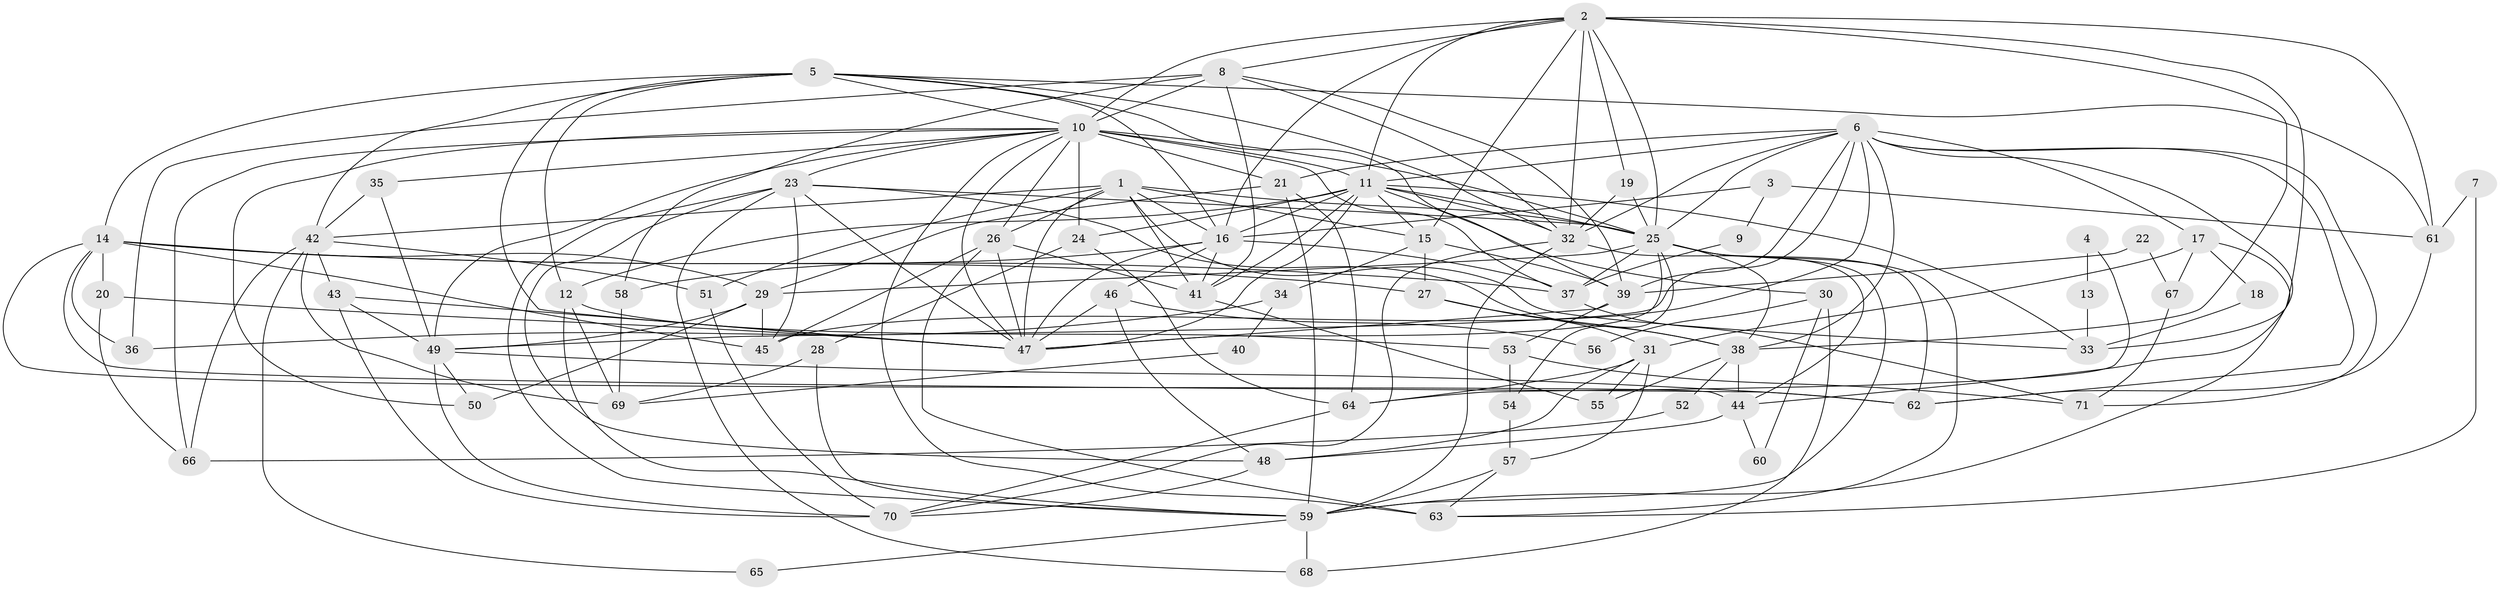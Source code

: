 // original degree distribution, {6: 0.07746478873239436, 5: 0.19718309859154928, 3: 0.2535211267605634, 4: 0.2323943661971831, 2: 0.176056338028169, 8: 0.02112676056338028, 7: 0.028169014084507043, 10: 0.014084507042253521}
// Generated by graph-tools (version 1.1) at 2025/35/03/09/25 02:35:55]
// undirected, 71 vertices, 192 edges
graph export_dot {
graph [start="1"]
  node [color=gray90,style=filled];
  1;
  2;
  3;
  4;
  5;
  6;
  7;
  8;
  9;
  10;
  11;
  12;
  13;
  14;
  15;
  16;
  17;
  18;
  19;
  20;
  21;
  22;
  23;
  24;
  25;
  26;
  27;
  28;
  29;
  30;
  31;
  32;
  33;
  34;
  35;
  36;
  37;
  38;
  39;
  40;
  41;
  42;
  43;
  44;
  45;
  46;
  47;
  48;
  49;
  50;
  51;
  52;
  53;
  54;
  55;
  56;
  57;
  58;
  59;
  60;
  61;
  62;
  63;
  64;
  65;
  66;
  67;
  68;
  69;
  70;
  71;
  1 -- 15 [weight=1.0];
  1 -- 16 [weight=1.0];
  1 -- 25 [weight=1.0];
  1 -- 26 [weight=1.0];
  1 -- 33 [weight=1.0];
  1 -- 41 [weight=1.0];
  1 -- 42 [weight=1.0];
  1 -- 47 [weight=1.0];
  1 -- 51 [weight=1.0];
  2 -- 8 [weight=1.0];
  2 -- 10 [weight=1.0];
  2 -- 11 [weight=1.0];
  2 -- 15 [weight=1.0];
  2 -- 16 [weight=1.0];
  2 -- 19 [weight=1.0];
  2 -- 25 [weight=1.0];
  2 -- 32 [weight=1.0];
  2 -- 33 [weight=1.0];
  2 -- 38 [weight=1.0];
  2 -- 61 [weight=1.0];
  3 -- 9 [weight=1.0];
  3 -- 16 [weight=1.0];
  3 -- 61 [weight=1.0];
  4 -- 13 [weight=1.0];
  4 -- 64 [weight=1.0];
  5 -- 10 [weight=1.0];
  5 -- 12 [weight=1.0];
  5 -- 14 [weight=2.0];
  5 -- 16 [weight=1.0];
  5 -- 32 [weight=1.0];
  5 -- 39 [weight=1.0];
  5 -- 42 [weight=1.0];
  5 -- 47 [weight=1.0];
  5 -- 61 [weight=1.0];
  6 -- 11 [weight=2.0];
  6 -- 17 [weight=1.0];
  6 -- 21 [weight=1.0];
  6 -- 25 [weight=1.0];
  6 -- 32 [weight=1.0];
  6 -- 38 [weight=1.0];
  6 -- 39 [weight=1.0];
  6 -- 44 [weight=2.0];
  6 -- 45 [weight=1.0];
  6 -- 49 [weight=1.0];
  6 -- 62 [weight=1.0];
  6 -- 71 [weight=1.0];
  7 -- 61 [weight=1.0];
  7 -- 63 [weight=1.0];
  8 -- 10 [weight=1.0];
  8 -- 32 [weight=1.0];
  8 -- 36 [weight=1.0];
  8 -- 39 [weight=1.0];
  8 -- 41 [weight=1.0];
  8 -- 58 [weight=1.0];
  9 -- 37 [weight=1.0];
  10 -- 11 [weight=1.0];
  10 -- 21 [weight=5.0];
  10 -- 23 [weight=1.0];
  10 -- 24 [weight=1.0];
  10 -- 25 [weight=2.0];
  10 -- 26 [weight=2.0];
  10 -- 35 [weight=2.0];
  10 -- 37 [weight=1.0];
  10 -- 47 [weight=1.0];
  10 -- 49 [weight=1.0];
  10 -- 50 [weight=1.0];
  10 -- 63 [weight=1.0];
  10 -- 66 [weight=1.0];
  11 -- 12 [weight=1.0];
  11 -- 15 [weight=1.0];
  11 -- 16 [weight=2.0];
  11 -- 24 [weight=1.0];
  11 -- 25 [weight=1.0];
  11 -- 30 [weight=1.0];
  11 -- 32 [weight=1.0];
  11 -- 33 [weight=1.0];
  11 -- 41 [weight=1.0];
  11 -- 47 [weight=1.0];
  12 -- 53 [weight=2.0];
  12 -- 59 [weight=1.0];
  12 -- 69 [weight=1.0];
  13 -- 33 [weight=1.0];
  14 -- 20 [weight=1.0];
  14 -- 27 [weight=1.0];
  14 -- 29 [weight=1.0];
  14 -- 36 [weight=1.0];
  14 -- 37 [weight=1.0];
  14 -- 44 [weight=1.0];
  14 -- 45 [weight=1.0];
  14 -- 62 [weight=1.0];
  15 -- 27 [weight=1.0];
  15 -- 34 [weight=1.0];
  15 -- 39 [weight=1.0];
  16 -- 37 [weight=1.0];
  16 -- 41 [weight=1.0];
  16 -- 46 [weight=2.0];
  16 -- 47 [weight=1.0];
  16 -- 58 [weight=1.0];
  17 -- 18 [weight=1.0];
  17 -- 31 [weight=1.0];
  17 -- 59 [weight=1.0];
  17 -- 67 [weight=1.0];
  18 -- 33 [weight=1.0];
  19 -- 25 [weight=1.0];
  19 -- 32 [weight=2.0];
  20 -- 47 [weight=1.0];
  20 -- 66 [weight=1.0];
  21 -- 29 [weight=1.0];
  21 -- 59 [weight=1.0];
  21 -- 64 [weight=1.0];
  22 -- 39 [weight=1.0];
  22 -- 67 [weight=1.0];
  23 -- 25 [weight=2.0];
  23 -- 38 [weight=1.0];
  23 -- 45 [weight=1.0];
  23 -- 47 [weight=1.0];
  23 -- 48 [weight=1.0];
  23 -- 59 [weight=1.0];
  23 -- 68 [weight=1.0];
  24 -- 28 [weight=1.0];
  24 -- 64 [weight=1.0];
  25 -- 29 [weight=1.0];
  25 -- 37 [weight=1.0];
  25 -- 38 [weight=1.0];
  25 -- 47 [weight=1.0];
  25 -- 54 [weight=1.0];
  25 -- 59 [weight=1.0];
  25 -- 62 [weight=1.0];
  25 -- 63 [weight=1.0];
  26 -- 41 [weight=1.0];
  26 -- 45 [weight=1.0];
  26 -- 47 [weight=1.0];
  26 -- 63 [weight=2.0];
  27 -- 31 [weight=1.0];
  27 -- 38 [weight=1.0];
  28 -- 59 [weight=1.0];
  28 -- 69 [weight=1.0];
  29 -- 45 [weight=1.0];
  29 -- 49 [weight=1.0];
  29 -- 50 [weight=1.0];
  30 -- 56 [weight=1.0];
  30 -- 60 [weight=1.0];
  30 -- 68 [weight=1.0];
  31 -- 48 [weight=2.0];
  31 -- 55 [weight=1.0];
  31 -- 57 [weight=1.0];
  31 -- 64 [weight=1.0];
  32 -- 44 [weight=1.0];
  32 -- 59 [weight=1.0];
  32 -- 70 [weight=1.0];
  34 -- 36 [weight=1.0];
  34 -- 40 [weight=1.0];
  35 -- 42 [weight=1.0];
  35 -- 49 [weight=2.0];
  37 -- 71 [weight=1.0];
  38 -- 44 [weight=2.0];
  38 -- 52 [weight=1.0];
  38 -- 55 [weight=1.0];
  39 -- 47 [weight=1.0];
  39 -- 53 [weight=1.0];
  40 -- 69 [weight=1.0];
  41 -- 55 [weight=1.0];
  42 -- 43 [weight=1.0];
  42 -- 51 [weight=1.0];
  42 -- 65 [weight=1.0];
  42 -- 66 [weight=1.0];
  42 -- 69 [weight=1.0];
  43 -- 47 [weight=1.0];
  43 -- 49 [weight=2.0];
  43 -- 70 [weight=1.0];
  44 -- 48 [weight=1.0];
  44 -- 60 [weight=1.0];
  46 -- 47 [weight=1.0];
  46 -- 48 [weight=1.0];
  46 -- 56 [weight=1.0];
  48 -- 70 [weight=1.0];
  49 -- 50 [weight=1.0];
  49 -- 62 [weight=1.0];
  49 -- 70 [weight=1.0];
  51 -- 70 [weight=1.0];
  52 -- 66 [weight=1.0];
  53 -- 54 [weight=1.0];
  53 -- 71 [weight=1.0];
  54 -- 57 [weight=1.0];
  57 -- 59 [weight=1.0];
  57 -- 63 [weight=1.0];
  58 -- 69 [weight=1.0];
  59 -- 65 [weight=1.0];
  59 -- 68 [weight=1.0];
  61 -- 62 [weight=1.0];
  64 -- 70 [weight=1.0];
  67 -- 71 [weight=1.0];
}

